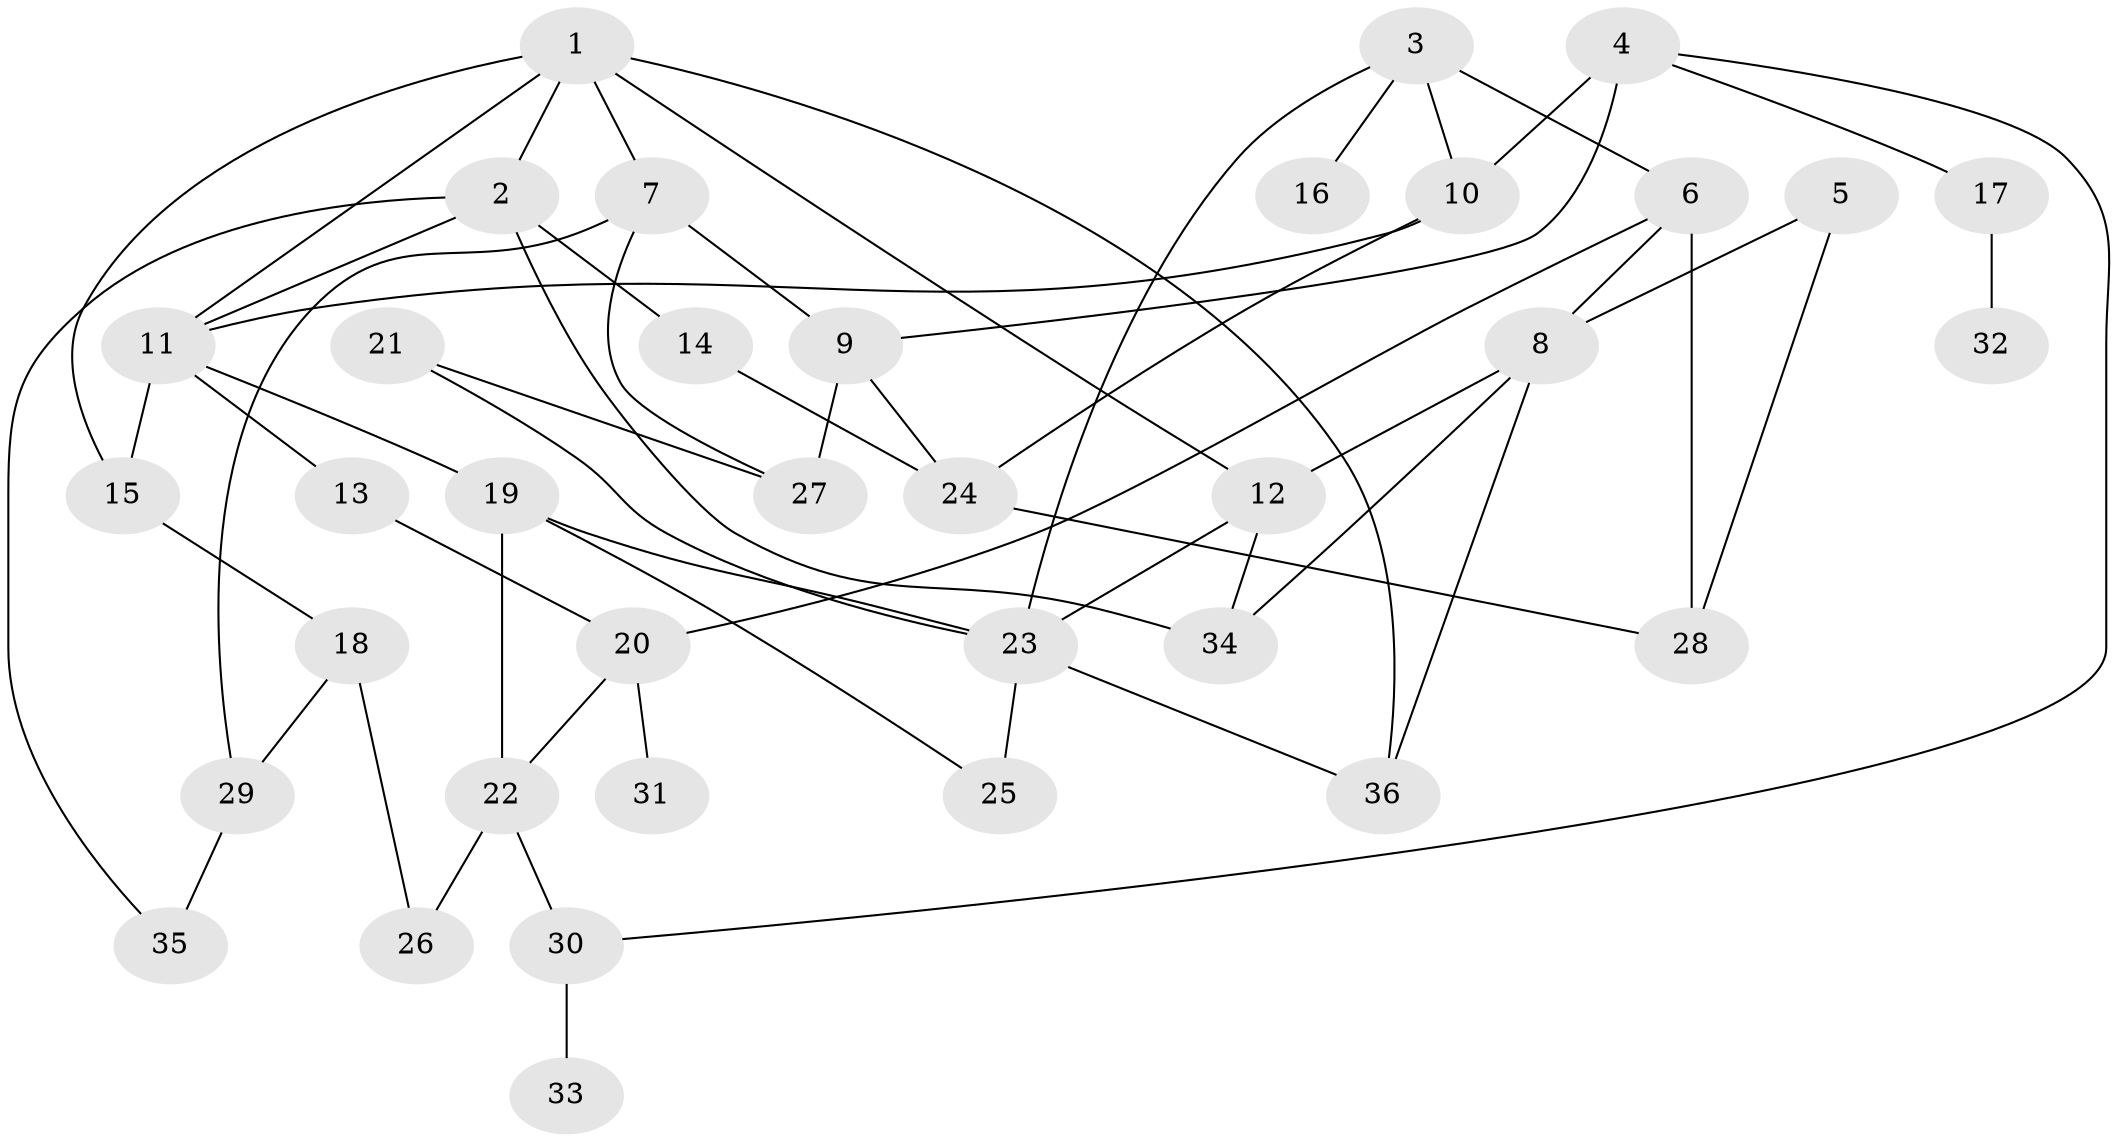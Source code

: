 // original degree distribution, {7: 0.027777777777777776, 1: 0.3055555555555556, 8: 0.013888888888888888, 6: 0.027777777777777776, 4: 0.19444444444444445, 3: 0.1111111111111111, 5: 0.05555555555555555, 2: 0.2638888888888889}
// Generated by graph-tools (version 1.1) at 2025/01/03/09/25 03:01:00]
// undirected, 36 vertices, 58 edges
graph export_dot {
graph [start="1"]
  node [color=gray90,style=filled];
  1;
  2;
  3;
  4;
  5;
  6;
  7;
  8;
  9;
  10;
  11;
  12;
  13;
  14;
  15;
  16;
  17;
  18;
  19;
  20;
  21;
  22;
  23;
  24;
  25;
  26;
  27;
  28;
  29;
  30;
  31;
  32;
  33;
  34;
  35;
  36;
  1 -- 2 [weight=1.0];
  1 -- 7 [weight=1.0];
  1 -- 11 [weight=1.0];
  1 -- 12 [weight=1.0];
  1 -- 15 [weight=1.0];
  1 -- 36 [weight=1.0];
  2 -- 11 [weight=1.0];
  2 -- 14 [weight=3.0];
  2 -- 34 [weight=2.0];
  2 -- 35 [weight=1.0];
  3 -- 6 [weight=1.0];
  3 -- 10 [weight=1.0];
  3 -- 16 [weight=1.0];
  3 -- 23 [weight=1.0];
  4 -- 9 [weight=1.0];
  4 -- 10 [weight=1.0];
  4 -- 17 [weight=1.0];
  4 -- 30 [weight=1.0];
  5 -- 8 [weight=1.0];
  5 -- 28 [weight=1.0];
  6 -- 8 [weight=1.0];
  6 -- 20 [weight=1.0];
  6 -- 28 [weight=1.0];
  7 -- 9 [weight=1.0];
  7 -- 27 [weight=1.0];
  7 -- 29 [weight=1.0];
  8 -- 12 [weight=1.0];
  8 -- 34 [weight=1.0];
  8 -- 36 [weight=1.0];
  9 -- 24 [weight=1.0];
  9 -- 27 [weight=1.0];
  10 -- 11 [weight=1.0];
  10 -- 24 [weight=1.0];
  11 -- 13 [weight=1.0];
  11 -- 15 [weight=1.0];
  11 -- 19 [weight=1.0];
  12 -- 23 [weight=1.0];
  12 -- 34 [weight=1.0];
  13 -- 20 [weight=1.0];
  14 -- 24 [weight=1.0];
  15 -- 18 [weight=1.0];
  17 -- 32 [weight=1.0];
  18 -- 26 [weight=1.0];
  18 -- 29 [weight=1.0];
  19 -- 22 [weight=1.0];
  19 -- 23 [weight=1.0];
  19 -- 25 [weight=1.0];
  20 -- 22 [weight=1.0];
  20 -- 31 [weight=1.0];
  21 -- 23 [weight=1.0];
  21 -- 27 [weight=1.0];
  22 -- 26 [weight=1.0];
  22 -- 30 [weight=1.0];
  23 -- 25 [weight=1.0];
  23 -- 36 [weight=1.0];
  24 -- 28 [weight=1.0];
  29 -- 35 [weight=1.0];
  30 -- 33 [weight=1.0];
}
